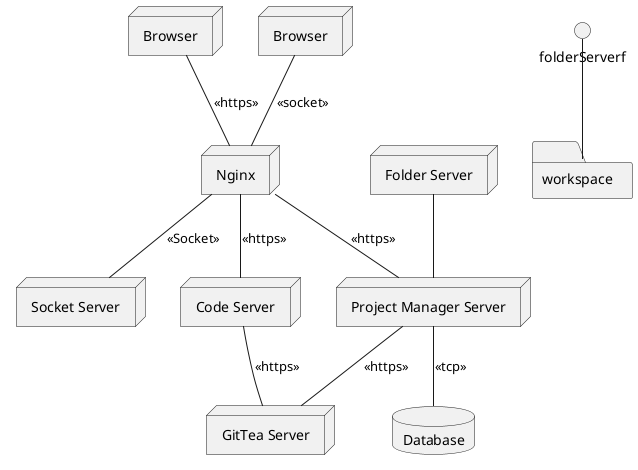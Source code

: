 @startuml
node browser1 as "Browser"
node browser2 as "Browser"

node nginx as "Nginx"
node codeServer as "Code Server"
database DB as "Database"
node gitTeaServer as "GitTea Server"
node projectManagerServer as "Project Manager Server"
node chatSocketServer as "Socket Server"
node folderServer as "Folder Server"
folder worksapce as "workspace"

browser1 -- nginx : << https >>
browser2 -- nginx : << socket >>
nginx -- codeServer : << https >>
nginx -- projectManagerServer : << https >>
folderServer -- projectManagerServer
folderServerf -- worksapce
projectManagerServer -- DB: <<tcp>>
nginx -- chatSocketServer : <<Socket>>
projectManagerServer -- gitTeaServer : <<https>>
codeServer -- gitTeaServer :<<https>>

@enduml